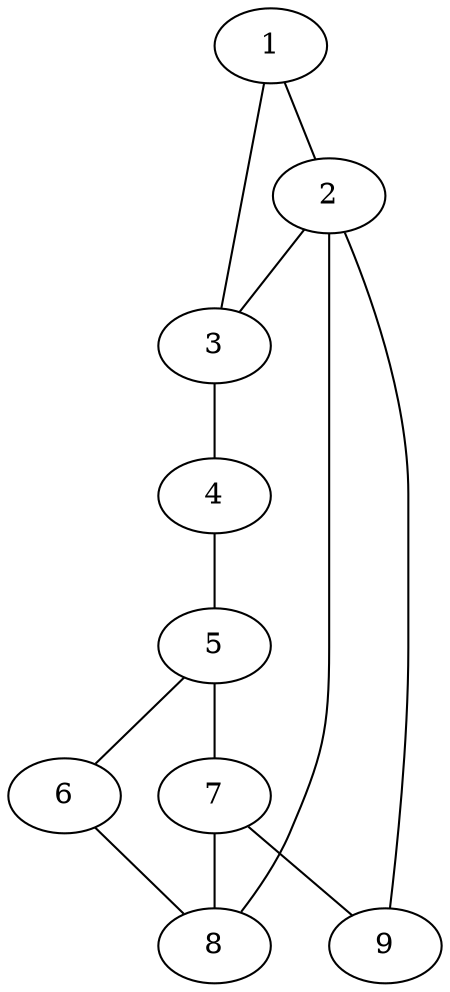 graph{
    1 -- 2;
    1 -- 3;
    2 -- 3;
    2 -- 9;
    2 -- 8;
    3 -- 4;
    4 -- 5;
    5 -- 6;
    5 -- 7;
    7 -- 8;
    7 -- 9;
    6 -- 8;
}